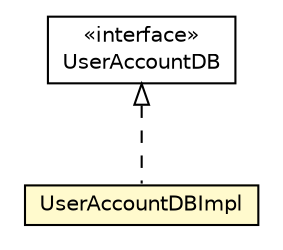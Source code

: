 #!/usr/local/bin/dot
#
# Class diagram 
# Generated by UMLGraph version R5_6-24-gf6e263 (http://www.umlgraph.org/)
#

digraph G {
	edge [fontname="Helvetica",fontsize=10,labelfontname="Helvetica",labelfontsize=10];
	node [fontname="Helvetica",fontsize=10,shape=plaintext];
	nodesep=0.25;
	ranksep=0.5;
	// org.universAAL.tools.ucc.database.preferences.UserAccountDB
	c108899 [label=<<table title="org.universAAL.tools.ucc.database.preferences.UserAccountDB" border="0" cellborder="1" cellspacing="0" cellpadding="2" port="p" href="../UserAccountDB.html">
		<tr><td><table border="0" cellspacing="0" cellpadding="1">
<tr><td align="center" balign="center"> &#171;interface&#187; </td></tr>
<tr><td align="center" balign="center"> UserAccountDB </td></tr>
		</table></td></tr>
		</table>>, URL="../UserAccountDB.html", fontname="Helvetica", fontcolor="black", fontsize=10.0];
	// org.universAAL.tools.ucc.database.preferences.impl.UserAccountDBImpl
	c108900 [label=<<table title="org.universAAL.tools.ucc.database.preferences.impl.UserAccountDBImpl" border="0" cellborder="1" cellspacing="0" cellpadding="2" port="p" bgcolor="lemonChiffon" href="./UserAccountDBImpl.html">
		<tr><td><table border="0" cellspacing="0" cellpadding="1">
<tr><td align="center" balign="center"> UserAccountDBImpl </td></tr>
		</table></td></tr>
		</table>>, URL="./UserAccountDBImpl.html", fontname="Helvetica", fontcolor="black", fontsize=10.0];
	//org.universAAL.tools.ucc.database.preferences.impl.UserAccountDBImpl implements org.universAAL.tools.ucc.database.preferences.UserAccountDB
	c108899:p -> c108900:p [dir=back,arrowtail=empty,style=dashed];
}

